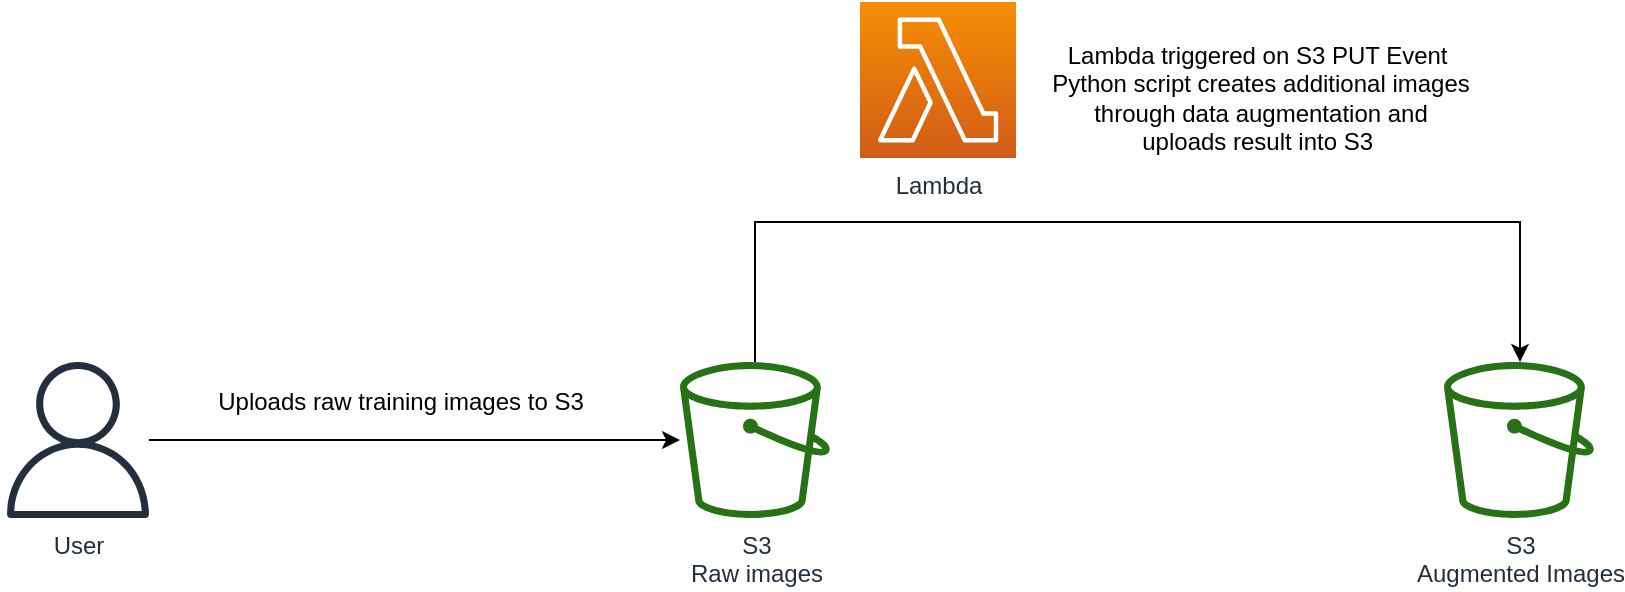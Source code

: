 <mxfile version="14.8.4" type="device"><diagram id="EoAKEir0BEXWkdnSRag_" name="Page-1"><mxGraphModel dx="1022" dy="969" grid="0" gridSize="10" guides="1" tooltips="1" connect="1" arrows="1" fold="1" page="1" pageScale="1" pageWidth="2339" pageHeight="3300" math="0" shadow="0"><root><mxCell id="0"/><mxCell id="1" parent="0"/><mxCell id="9d4otOa2HDCGWNniy2Yy-7" style="edgeStyle=orthogonalEdgeStyle;rounded=0;orthogonalLoop=1;jettySize=auto;html=1;" edge="1" parent="1" source="9d4otOa2HDCGWNniy2Yy-2"><mxGeometry relative="1" as="geometry"><mxPoint x="1170" y="470" as="targetPoint"/><Array as="points"><mxPoint x="788" y="400"/><mxPoint x="1170" y="400"/></Array></mxGeometry></mxCell><mxCell id="9d4otOa2HDCGWNniy2Yy-2" value="S3&lt;br&gt;Raw images" style="outlineConnect=0;fontColor=#232F3E;gradientColor=none;fillColor=#277116;strokeColor=none;dashed=0;verticalLabelPosition=bottom;verticalAlign=top;align=center;html=1;fontSize=12;fontStyle=0;aspect=fixed;pointerEvents=1;shape=mxgraph.aws4.bucket;" vertex="1" parent="1"><mxGeometry x="750" y="470" width="75" height="78" as="geometry"/></mxCell><mxCell id="9d4otOa2HDCGWNniy2Yy-3" value="S3&lt;br&gt;Augmented Images" style="outlineConnect=0;fontColor=#232F3E;gradientColor=none;fillColor=#277116;strokeColor=none;dashed=0;verticalLabelPosition=bottom;verticalAlign=top;align=center;html=1;fontSize=12;fontStyle=0;aspect=fixed;pointerEvents=1;shape=mxgraph.aws4.bucket;" vertex="1" parent="1"><mxGeometry x="1132" y="470" width="75" height="78" as="geometry"/></mxCell><mxCell id="9d4otOa2HDCGWNniy2Yy-5" style="edgeStyle=orthogonalEdgeStyle;rounded=0;orthogonalLoop=1;jettySize=auto;html=1;" edge="1" parent="1" source="9d4otOa2HDCGWNniy2Yy-4" target="9d4otOa2HDCGWNniy2Yy-2"><mxGeometry relative="1" as="geometry"/></mxCell><mxCell id="9d4otOa2HDCGWNniy2Yy-4" value="User" style="outlineConnect=0;fontColor=#232F3E;gradientColor=none;fillColor=#232F3E;strokeColor=none;dashed=0;verticalLabelPosition=bottom;verticalAlign=top;align=center;html=1;fontSize=12;fontStyle=0;aspect=fixed;pointerEvents=1;shape=mxgraph.aws4.user;" vertex="1" parent="1"><mxGeometry x="410" y="470" width="78" height="78" as="geometry"/></mxCell><mxCell id="9d4otOa2HDCGWNniy2Yy-6" value="Uploads raw training images to S3" style="text;html=1;align=center;verticalAlign=middle;resizable=0;points=[];autosize=1;strokeColor=none;" vertex="1" parent="1"><mxGeometry x="510" y="480" width="200" height="20" as="geometry"/></mxCell><mxCell id="9d4otOa2HDCGWNniy2Yy-8" value="Lambda" style="points=[[0,0,0],[0.25,0,0],[0.5,0,0],[0.75,0,0],[1,0,0],[0,1,0],[0.25,1,0],[0.5,1,0],[0.75,1,0],[1,1,0],[0,0.25,0],[0,0.5,0],[0,0.75,0],[1,0.25,0],[1,0.5,0],[1,0.75,0]];outlineConnect=0;fontColor=#232F3E;gradientColor=#F78E04;gradientDirection=north;fillColor=#D05C17;strokeColor=#ffffff;dashed=0;verticalLabelPosition=bottom;verticalAlign=top;align=center;html=1;fontSize=12;fontStyle=0;aspect=fixed;shape=mxgraph.aws4.resourceIcon;resIcon=mxgraph.aws4.lambda;" vertex="1" parent="1"><mxGeometry x="840" y="290" width="78" height="78" as="geometry"/></mxCell><mxCell id="9d4otOa2HDCGWNniy2Yy-9" value="Lambda triggered on S3 PUT Event&amp;nbsp;&lt;br&gt;Python script creates additional images &lt;br&gt;through data augmentation and &lt;br&gt;uploads result into S3&amp;nbsp;" style="text;html=1;align=center;verticalAlign=middle;resizable=0;points=[];autosize=1;strokeColor=none;" vertex="1" parent="1"><mxGeometry x="930" y="308" width="220" height="60" as="geometry"/></mxCell></root></mxGraphModel></diagram></mxfile>